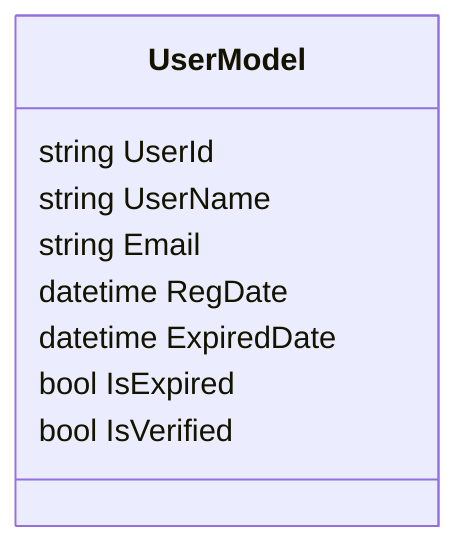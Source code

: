 classDiagram
    class UserModel{
        string UserId
        string UserName
        string Email
        datetime RegDate
        datetime ExpiredDate
        bool IsExpired
        bool IsVerified
    }